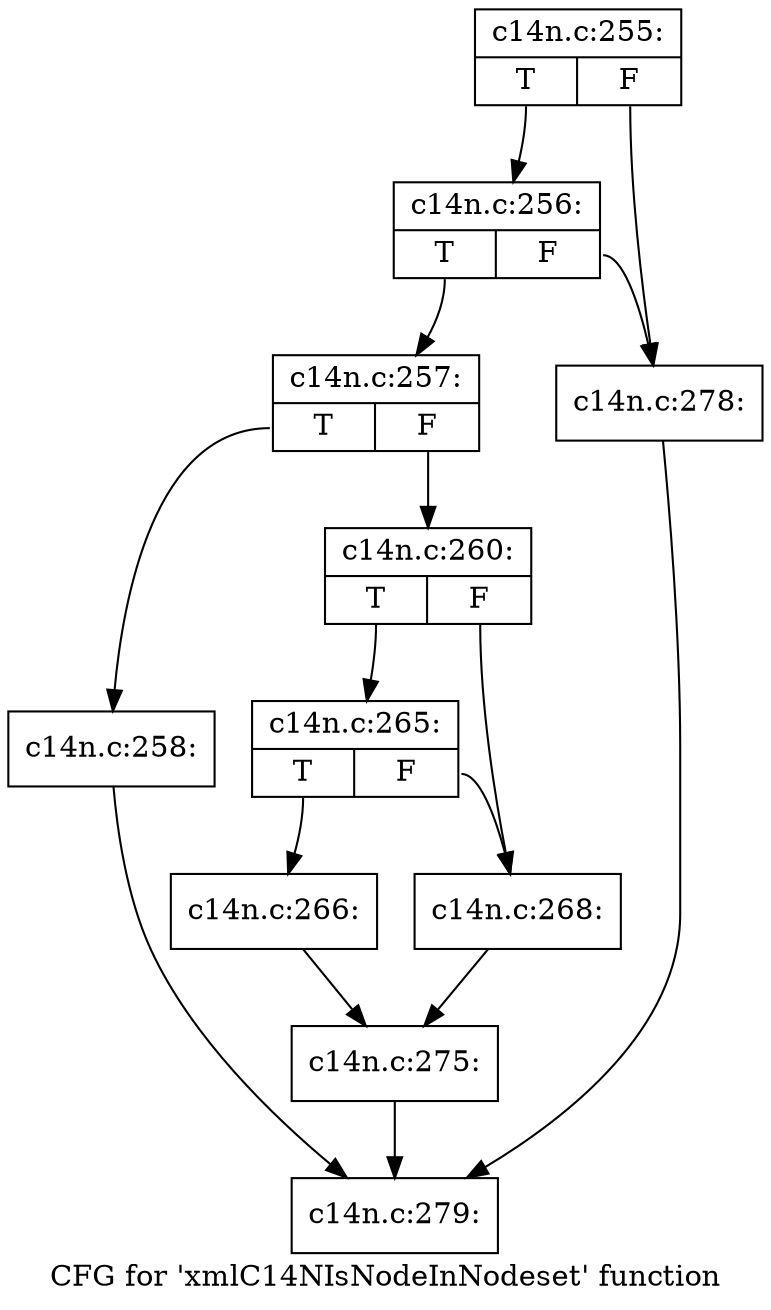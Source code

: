 digraph "CFG for 'xmlC14NIsNodeInNodeset' function" {
	label="CFG for 'xmlC14NIsNodeInNodeset' function";

	Node0x4b83b50 [shape=record,label="{c14n.c:255:|{<s0>T|<s1>F}}"];
	Node0x4b83b50:s0 -> Node0x4b86ec0;
	Node0x4b83b50:s1 -> Node0x4b86e70;
	Node0x4b86ec0 [shape=record,label="{c14n.c:256:|{<s0>T|<s1>F}}"];
	Node0x4b86ec0:s0 -> Node0x4b86e20;
	Node0x4b86ec0:s1 -> Node0x4b86e70;
	Node0x4b86e20 [shape=record,label="{c14n.c:257:|{<s0>T|<s1>F}}"];
	Node0x4b86e20:s0 -> Node0x4b874e0;
	Node0x4b86e20:s1 -> Node0x4b87580;
	Node0x4b874e0 [shape=record,label="{c14n.c:258:}"];
	Node0x4b874e0 -> Node0x4b86450;
	Node0x4b87580 [shape=record,label="{c14n.c:260:|{<s0>T|<s1>F}}"];
	Node0x4b87580:s0 -> Node0x4b88cb0;
	Node0x4b87580:s1 -> Node0x4b88c60;
	Node0x4b88cb0 [shape=record,label="{c14n.c:265:|{<s0>T|<s1>F}}"];
	Node0x4b88cb0:s0 -> Node0x4b889e0;
	Node0x4b88cb0:s1 -> Node0x4b88c60;
	Node0x4b889e0 [shape=record,label="{c14n.c:266:}"];
	Node0x4b889e0 -> Node0x4b88c10;
	Node0x4b88c60 [shape=record,label="{c14n.c:268:}"];
	Node0x4b88c60 -> Node0x4b88c10;
	Node0x4b88c10 [shape=record,label="{c14n.c:275:}"];
	Node0x4b88c10 -> Node0x4b86450;
	Node0x4b86e70 [shape=record,label="{c14n.c:278:}"];
	Node0x4b86e70 -> Node0x4b86450;
	Node0x4b86450 [shape=record,label="{c14n.c:279:}"];
}
